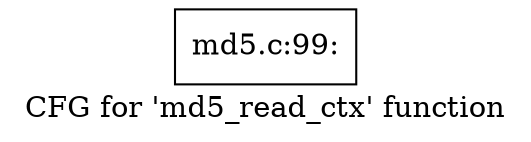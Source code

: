 digraph "CFG for 'md5_read_ctx' function" {
	label="CFG for 'md5_read_ctx' function";

	Node0xc47e120 [shape=record,label="{md5.c:99:}"];
}
